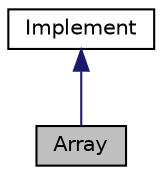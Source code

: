 digraph "Array"
{
  edge [fontname="Helvetica",fontsize="10",labelfontname="Helvetica",labelfontsize="10"];
  node [fontname="Helvetica",fontsize="10",shape=record];
  Node1 [label="Array",height=0.2,width=0.4,color="black", fillcolor="grey75", style="filled", fontcolor="black"];
  Node2 -> Node1 [dir="back",color="midnightblue",fontsize="10",style="solid",fontname="Helvetica"];
  Node2 [label="Implement",height=0.2,width=0.4,color="black", fillcolor="white", style="filled",URL="$classImplement.html",tooltip="CLASS Implement containing member function to implement ques 7. "];
}
